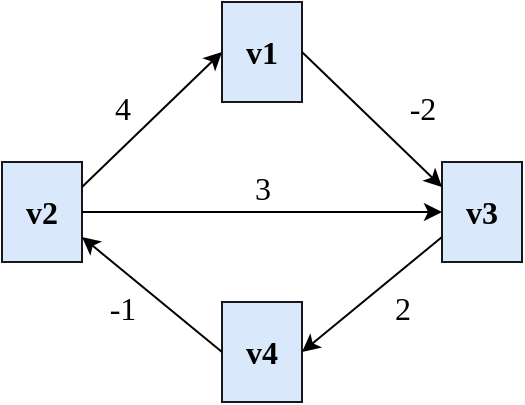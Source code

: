 <mxfile version="21.2.8" type="device">
  <diagram name="Page-1" id="Rcyzfzn8sQdgbDnyguQT">
    <mxGraphModel dx="711" dy="463" grid="1" gridSize="10" guides="1" tooltips="1" connect="1" arrows="1" fold="1" page="1" pageScale="1" pageWidth="827" pageHeight="1169" math="0" shadow="0">
      <root>
        <mxCell id="0" />
        <mxCell id="1" parent="0" />
        <mxCell id="SkOLzQJd9_lBpFoTW1bT-1" value="&lt;b&gt;&lt;font style=&quot;font-size: 16px;&quot; face=&quot;Verdana&quot;&gt;v1&lt;/font&gt;&lt;/b&gt;" style="rounded=0;whiteSpace=wrap;html=1;fillColor=#dae8fc;strokeColor=#161718;" parent="1" vertex="1">
          <mxGeometry x="320" y="120" width="40" height="50" as="geometry" />
        </mxCell>
        <mxCell id="34u7cwAZTZXWfkroRsvP-1" value="&lt;b&gt;&lt;font style=&quot;font-size: 16px;&quot; face=&quot;Verdana&quot;&gt;v2&lt;/font&gt;&lt;/b&gt;" style="rounded=0;whiteSpace=wrap;html=1;fillColor=#dae8fc;strokeColor=#161718;" vertex="1" parent="1">
          <mxGeometry x="210" y="200" width="40" height="50" as="geometry" />
        </mxCell>
        <mxCell id="34u7cwAZTZXWfkroRsvP-2" value="&lt;b&gt;&lt;font style=&quot;font-size: 16px;&quot; face=&quot;Verdana&quot;&gt;v3&lt;/font&gt;&lt;/b&gt;" style="rounded=0;whiteSpace=wrap;html=1;fillColor=#dae8fc;strokeColor=#161718;" vertex="1" parent="1">
          <mxGeometry x="430" y="200" width="40" height="50" as="geometry" />
        </mxCell>
        <mxCell id="34u7cwAZTZXWfkroRsvP-3" value="&lt;b&gt;&lt;font style=&quot;font-size: 16px;&quot; face=&quot;Verdana&quot;&gt;v4&lt;/font&gt;&lt;/b&gt;" style="rounded=0;whiteSpace=wrap;html=1;fillColor=#dae8fc;strokeColor=#161718;" vertex="1" parent="1">
          <mxGeometry x="320" y="270" width="40" height="50" as="geometry" />
        </mxCell>
        <mxCell id="34u7cwAZTZXWfkroRsvP-6" value="" style="endArrow=classic;html=1;rounded=0;exitX=1;exitY=0.25;exitDx=0;exitDy=0;entryX=0;entryY=0.5;entryDx=0;entryDy=0;" edge="1" parent="1" source="34u7cwAZTZXWfkroRsvP-1" target="SkOLzQJd9_lBpFoTW1bT-1">
          <mxGeometry width="50" height="50" relative="1" as="geometry">
            <mxPoint x="220" y="200" as="sourcePoint" />
            <mxPoint x="270" y="150" as="targetPoint" />
          </mxGeometry>
        </mxCell>
        <mxCell id="34u7cwAZTZXWfkroRsvP-7" value="" style="endArrow=classic;html=1;rounded=0;exitX=1;exitY=0.5;exitDx=0;exitDy=0;entryX=0;entryY=0.25;entryDx=0;entryDy=0;" edge="1" parent="1" source="SkOLzQJd9_lBpFoTW1bT-1" target="34u7cwAZTZXWfkroRsvP-2">
          <mxGeometry width="50" height="50" relative="1" as="geometry">
            <mxPoint x="340" y="270" as="sourcePoint" />
            <mxPoint x="390" y="220" as="targetPoint" />
          </mxGeometry>
        </mxCell>
        <mxCell id="34u7cwAZTZXWfkroRsvP-8" value="" style="endArrow=classic;html=1;rounded=0;exitX=1;exitY=0.5;exitDx=0;exitDy=0;entryX=0;entryY=0.5;entryDx=0;entryDy=0;" edge="1" parent="1" source="34u7cwAZTZXWfkroRsvP-1" target="34u7cwAZTZXWfkroRsvP-2">
          <mxGeometry width="50" height="50" relative="1" as="geometry">
            <mxPoint x="340" y="270" as="sourcePoint" />
            <mxPoint x="390" y="220" as="targetPoint" />
          </mxGeometry>
        </mxCell>
        <mxCell id="34u7cwAZTZXWfkroRsvP-9" value="" style="endArrow=none;html=1;rounded=0;exitX=1;exitY=0.75;exitDx=0;exitDy=0;entryX=0;entryY=0.5;entryDx=0;entryDy=0;startArrow=classic;startFill=1;endFill=0;" edge="1" parent="1" source="34u7cwAZTZXWfkroRsvP-1" target="34u7cwAZTZXWfkroRsvP-3">
          <mxGeometry width="50" height="50" relative="1" as="geometry">
            <mxPoint x="340" y="270" as="sourcePoint" />
            <mxPoint x="390" y="220" as="targetPoint" />
          </mxGeometry>
        </mxCell>
        <mxCell id="34u7cwAZTZXWfkroRsvP-10" value="" style="endArrow=classic;html=1;rounded=0;exitX=0;exitY=0.75;exitDx=0;exitDy=0;entryX=1;entryY=0.5;entryDx=0;entryDy=0;" edge="1" parent="1" source="34u7cwAZTZXWfkroRsvP-2" target="34u7cwAZTZXWfkroRsvP-3">
          <mxGeometry width="50" height="50" relative="1" as="geometry">
            <mxPoint x="340" y="270" as="sourcePoint" />
            <mxPoint x="390" y="220" as="targetPoint" />
          </mxGeometry>
        </mxCell>
        <mxCell id="34u7cwAZTZXWfkroRsvP-11" value="&lt;font face=&quot;Verdana&quot; style=&quot;font-size: 16px;&quot;&gt;4&lt;/font&gt;" style="text;html=1;align=center;verticalAlign=middle;resizable=0;points=[];autosize=1;strokeColor=none;fillColor=none;" vertex="1" parent="1">
          <mxGeometry x="255" y="158" width="30" height="30" as="geometry" />
        </mxCell>
        <mxCell id="34u7cwAZTZXWfkroRsvP-12" value="&lt;font face=&quot;Verdana&quot; style=&quot;font-size: 16px;&quot;&gt;-2&lt;/font&gt;" style="text;html=1;align=center;verticalAlign=middle;resizable=0;points=[];autosize=1;strokeColor=none;fillColor=none;" vertex="1" parent="1">
          <mxGeometry x="400" y="158" width="40" height="30" as="geometry" />
        </mxCell>
        <mxCell id="34u7cwAZTZXWfkroRsvP-13" value="&lt;font face=&quot;Verdana&quot; style=&quot;font-size: 16px;&quot;&gt;3&lt;/font&gt;" style="text;html=1;align=center;verticalAlign=middle;resizable=0;points=[];autosize=1;strokeColor=none;fillColor=none;" vertex="1" parent="1">
          <mxGeometry x="325" y="198" width="30" height="30" as="geometry" />
        </mxCell>
        <mxCell id="34u7cwAZTZXWfkroRsvP-14" value="&lt;font face=&quot;Verdana&quot; style=&quot;font-size: 16px;&quot;&gt;-1&lt;/font&gt;" style="text;html=1;align=center;verticalAlign=middle;resizable=0;points=[];autosize=1;strokeColor=none;fillColor=none;" vertex="1" parent="1">
          <mxGeometry x="250" y="258" width="40" height="30" as="geometry" />
        </mxCell>
        <mxCell id="34u7cwAZTZXWfkroRsvP-15" value="&lt;font face=&quot;Verdana&quot; style=&quot;font-size: 16px;&quot;&gt;2&lt;/font&gt;" style="text;html=1;align=center;verticalAlign=middle;resizable=0;points=[];autosize=1;strokeColor=none;fillColor=none;" vertex="1" parent="1">
          <mxGeometry x="395" y="258" width="30" height="30" as="geometry" />
        </mxCell>
      </root>
    </mxGraphModel>
  </diagram>
</mxfile>

